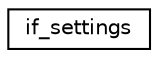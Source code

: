 digraph G
{
  edge [fontname="Helvetica",fontsize="10",labelfontname="Helvetica",labelfontsize="10"];
  node [fontname="Helvetica",fontsize="10",shape=record];
  rankdir="LR";
  Node1 [label="if_settings",height=0.2,width=0.4,color="black", fillcolor="white", style="filled",URL="$structif__settings.html"];
}
